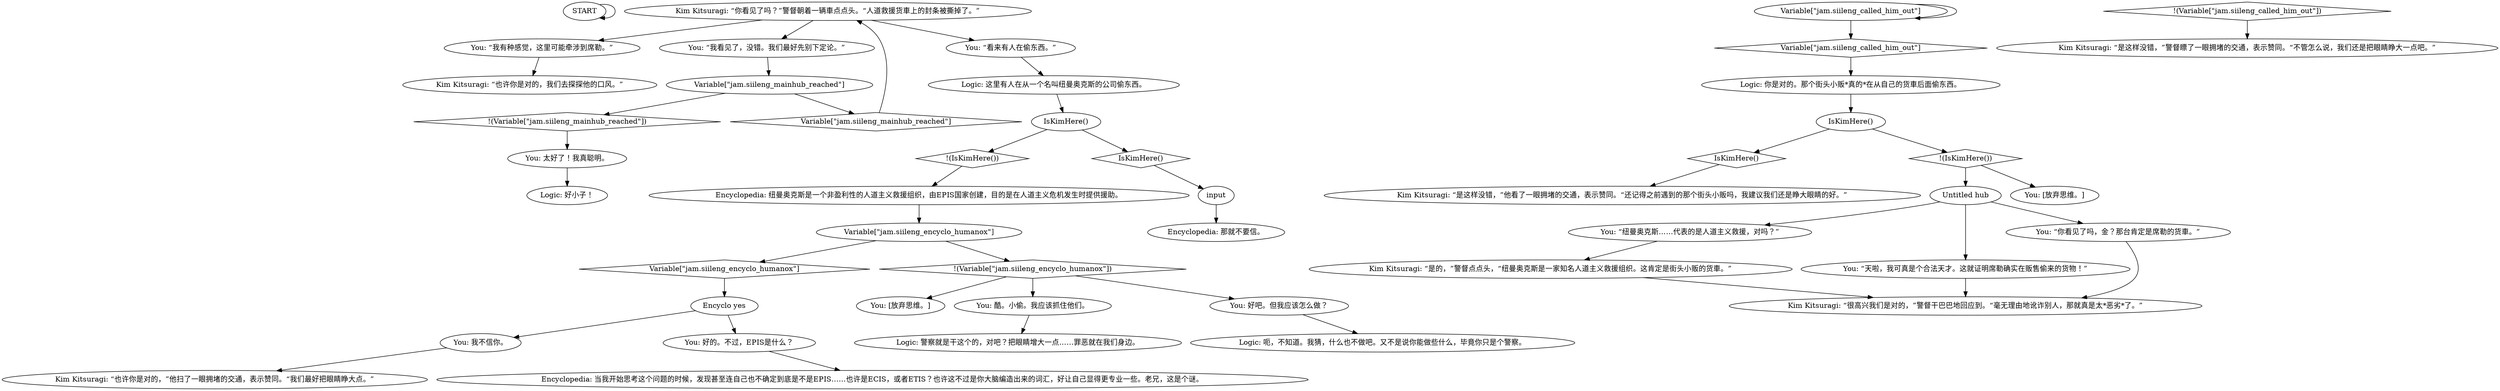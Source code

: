 # JAM ORB / logic orb
# logic afterthought about the humanitarian guy being all suspicious and whatnot
# ==================================================
digraph G {
	  0 [label="START"];
	  1 [label="input"];
	  2 [label="Kim Kitsuragi: “你看见了吗？”警督朝着一辆車点点头。“人道救援货車上的封条被撕掉了。”"];
	  3 [label="Kim Kitsuragi: “是这样没错，”他看了一眼拥堵的交通，表示赞同。“还记得之前遇到的那个街头小贩吗，我建议我们还是睁大眼睛的好。”"];
	  4 [label="Untitled hub"];
	  5 [label="You: 太好了！我真聪明。"];
	  6 [label="Kim Kitsuragi: “是这样没错，”警督瞟了一眼拥堵的交通，表示赞同。“不管怎么说，我们还是把眼睛睁大一点吧。”"];
	  7 [label="Logic: 这里有人在从一个名叫纽曼奥克斯的公司偷东西。"];
	  8 [label="Kim Kitsuragi: “也许你是对的，”他扫了一眼拥堵的交通，表示赞同。“我们最好把眼睛睁大点。”"];
	  9 [label="Encyclopedia: 那就不要信。"];
	  10 [label="Variable[\"jam.siileng_called_him_out\"]"];
	  11 [label="Variable[\"jam.siileng_called_him_out\"]", shape=diamond];
	  12 [label="!(Variable[\"jam.siileng_called_him_out\"])", shape=diamond];
	  13 [label="Variable[\"jam.siileng_mainhub_reached\"]"];
	  14 [label="Variable[\"jam.siileng_mainhub_reached\"]", shape=diamond];
	  15 [label="!(Variable[\"jam.siileng_mainhub_reached\"])", shape=diamond];
	  16 [label="You: 好吧。但我应该怎么做？"];
	  17 [label="You: “我有种感觉，这里可能牵涉到席勒。”"];
	  18 [label="Kim Kitsuragi: “也许你是对的，我们去探探他的口风。”"];
	  19 [label="You: 我不信你。"];
	  20 [label="Logic: 你是对的。那个街头小贩*真的*在从自己的货車后面偷东西。"];
	  21 [label="You: “纽曼奥克斯……代表的是人道主义救援，对吗？”"];
	  22 [label="Kim Kitsuragi: “很高兴我们是对的，”警督干巴巴地回应到。“毫无理由地讹诈别人，那就真是太*恶劣*了。”"];
	  23 [label="Variable[\"jam.siileng_encyclo_humanox\"]"];
	  24 [label="Variable[\"jam.siileng_encyclo_humanox\"]", shape=diamond];
	  25 [label="!(Variable[\"jam.siileng_encyclo_humanox\"])", shape=diamond];
	  26 [label="You: “天啦，我可真是个合法天才。这就证明席勒确实在贩售偷来的货物！”"];
	  27 [label="Logic: 呃，不知道。我猜，什么也不做吧。又不是说你能做些什么，毕竟你只是个警察。"];
	  28 [label="Kim Kitsuragi: “是的，”警督点点头，“纽曼奥克斯是一家知名人道主义救援组织。这肯定是街头小贩的货車。”"];
	  29 [label="You: [放弃思维。]"];
	  30 [label="Encyclopedia: 纽曼奥克斯是一个非盈利性的人道主义救援组织，由EPIS国家创建，目的是在人道主义危机发生时提供援助。"];
	  31 [label="You: “你看见了吗，金？那台肯定是席勒的货車。”"];
	  32 [label="Logic: 好小子！"];
	  33 [label="You: “我看见了，没错。我们最好先别下定论。”"];
	  34 [label="IsKimHere()"];
	  35 [label="IsKimHere()", shape=diamond];
	  36 [label="!(IsKimHere())", shape=diamond];
	  37 [label="IsKimHere()"];
	  38 [label="IsKimHere()", shape=diamond];
	  39 [label="!(IsKimHere())", shape=diamond];
	  40 [label="You: 好的。不过，EPIS是什么？"];
	  41 [label="You: [放弃思维。]"];
	  42 [label="You: “看来有人在偷东西。”"];
	  43 [label="Encyclopedia: 当我开始思考这个问题的时候，发现甚至连自己也不确定到底是不是EPIS……也许是ECIS，或者ETIS？也许这不过是你大脑编造出来的词汇，好让自己显得更专业一些。老兄，这是个谜。"];
	  44 [label="Logic: 警察就是干这个的，对吧？把眼睛增大一点……罪恶就在我们身边。"];
	  45 [label="Encyclo yes"];
	  46 [label="You: 酷。小偷。我应该抓住他们。"];
	  0 -> 0
	  1 -> 9
	  2 -> 17
	  2 -> 42
	  2 -> 33
	  4 -> 26
	  4 -> 21
	  4 -> 31
	  5 -> 32
	  7 -> 37
	  10 -> 10
	  10 -> 11
	  11 -> 20
	  12 -> 6
	  13 -> 14
	  13 -> 15
	  14 -> 2
	  15 -> 5
	  16 -> 27
	  17 -> 18
	  19 -> 8
	  20 -> 34
	  21 -> 28
	  23 -> 24
	  23 -> 25
	  24 -> 45
	  25 -> 16
	  25 -> 29
	  25 -> 46
	  26 -> 22
	  28 -> 22
	  30 -> 23
	  31 -> 22
	  33 -> 13
	  34 -> 35
	  34 -> 36
	  35 -> 3
	  36 -> 41
	  36 -> 4
	  37 -> 38
	  37 -> 39
	  38 -> 1
	  39 -> 30
	  40 -> 43
	  42 -> 7
	  45 -> 40
	  45 -> 19
	  46 -> 44
}

